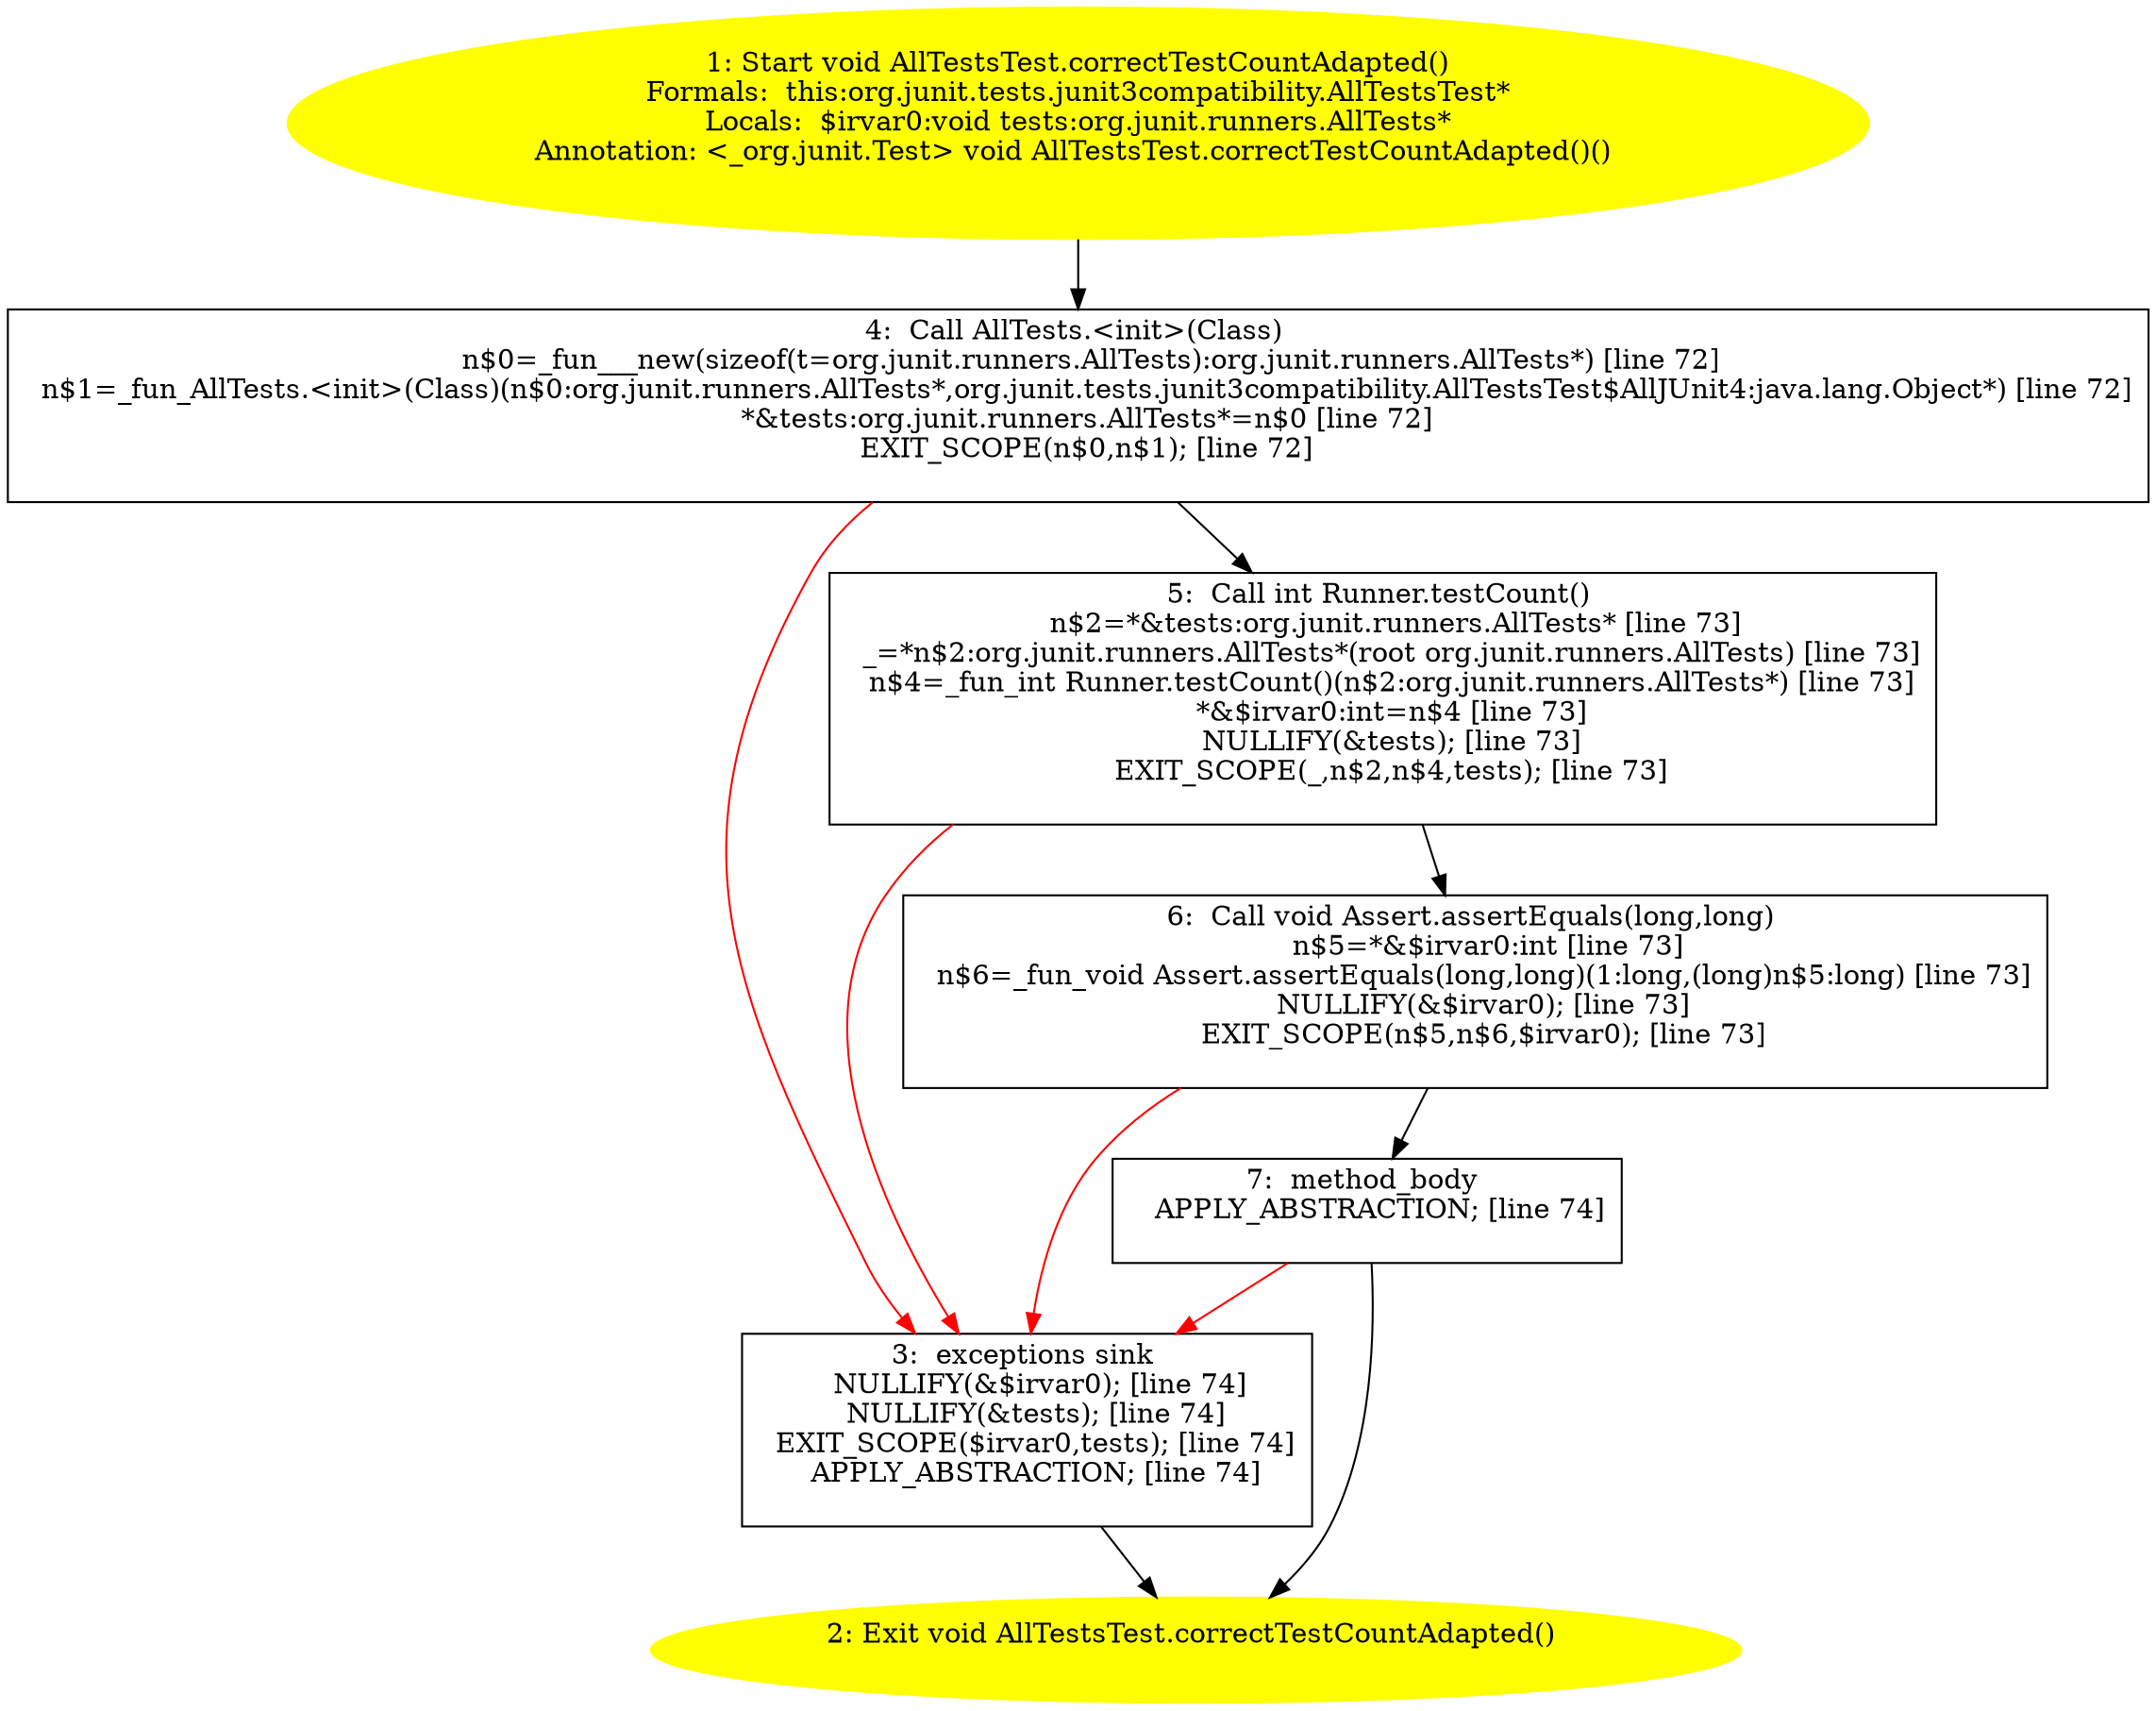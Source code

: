 /* @generated */
digraph cfg {
"org.junit.tests.junit3compatibility.AllTestsTest.correctTestCountAdapted():void.c279f1c9d74e3bcebe9fb593fd1bca30_1" [label="1: Start void AllTestsTest.correctTestCountAdapted()\nFormals:  this:org.junit.tests.junit3compatibility.AllTestsTest*\nLocals:  $irvar0:void tests:org.junit.runners.AllTests*\nAnnotation: <_org.junit.Test> void AllTestsTest.correctTestCountAdapted()() \n  " color=yellow style=filled]
	

	 "org.junit.tests.junit3compatibility.AllTestsTest.correctTestCountAdapted():void.c279f1c9d74e3bcebe9fb593fd1bca30_1" -> "org.junit.tests.junit3compatibility.AllTestsTest.correctTestCountAdapted():void.c279f1c9d74e3bcebe9fb593fd1bca30_4" ;
"org.junit.tests.junit3compatibility.AllTestsTest.correctTestCountAdapted():void.c279f1c9d74e3bcebe9fb593fd1bca30_2" [label="2: Exit void AllTestsTest.correctTestCountAdapted() \n  " color=yellow style=filled]
	

"org.junit.tests.junit3compatibility.AllTestsTest.correctTestCountAdapted():void.c279f1c9d74e3bcebe9fb593fd1bca30_3" [label="3:  exceptions sink \n   NULLIFY(&$irvar0); [line 74]\n  NULLIFY(&tests); [line 74]\n  EXIT_SCOPE($irvar0,tests); [line 74]\n  APPLY_ABSTRACTION; [line 74]\n " shape="box"]
	

	 "org.junit.tests.junit3compatibility.AllTestsTest.correctTestCountAdapted():void.c279f1c9d74e3bcebe9fb593fd1bca30_3" -> "org.junit.tests.junit3compatibility.AllTestsTest.correctTestCountAdapted():void.c279f1c9d74e3bcebe9fb593fd1bca30_2" ;
"org.junit.tests.junit3compatibility.AllTestsTest.correctTestCountAdapted():void.c279f1c9d74e3bcebe9fb593fd1bca30_4" [label="4:  Call AllTests.<init>(Class) \n   n$0=_fun___new(sizeof(t=org.junit.runners.AllTests):org.junit.runners.AllTests*) [line 72]\n  n$1=_fun_AllTests.<init>(Class)(n$0:org.junit.runners.AllTests*,org.junit.tests.junit3compatibility.AllTestsTest$AllJUnit4:java.lang.Object*) [line 72]\n  *&tests:org.junit.runners.AllTests*=n$0 [line 72]\n  EXIT_SCOPE(n$0,n$1); [line 72]\n " shape="box"]
	

	 "org.junit.tests.junit3compatibility.AllTestsTest.correctTestCountAdapted():void.c279f1c9d74e3bcebe9fb593fd1bca30_4" -> "org.junit.tests.junit3compatibility.AllTestsTest.correctTestCountAdapted():void.c279f1c9d74e3bcebe9fb593fd1bca30_5" ;
	 "org.junit.tests.junit3compatibility.AllTestsTest.correctTestCountAdapted():void.c279f1c9d74e3bcebe9fb593fd1bca30_4" -> "org.junit.tests.junit3compatibility.AllTestsTest.correctTestCountAdapted():void.c279f1c9d74e3bcebe9fb593fd1bca30_3" [color="red" ];
"org.junit.tests.junit3compatibility.AllTestsTest.correctTestCountAdapted():void.c279f1c9d74e3bcebe9fb593fd1bca30_5" [label="5:  Call int Runner.testCount() \n   n$2=*&tests:org.junit.runners.AllTests* [line 73]\n  _=*n$2:org.junit.runners.AllTests*(root org.junit.runners.AllTests) [line 73]\n  n$4=_fun_int Runner.testCount()(n$2:org.junit.runners.AllTests*) [line 73]\n  *&$irvar0:int=n$4 [line 73]\n  NULLIFY(&tests); [line 73]\n  EXIT_SCOPE(_,n$2,n$4,tests); [line 73]\n " shape="box"]
	

	 "org.junit.tests.junit3compatibility.AllTestsTest.correctTestCountAdapted():void.c279f1c9d74e3bcebe9fb593fd1bca30_5" -> "org.junit.tests.junit3compatibility.AllTestsTest.correctTestCountAdapted():void.c279f1c9d74e3bcebe9fb593fd1bca30_6" ;
	 "org.junit.tests.junit3compatibility.AllTestsTest.correctTestCountAdapted():void.c279f1c9d74e3bcebe9fb593fd1bca30_5" -> "org.junit.tests.junit3compatibility.AllTestsTest.correctTestCountAdapted():void.c279f1c9d74e3bcebe9fb593fd1bca30_3" [color="red" ];
"org.junit.tests.junit3compatibility.AllTestsTest.correctTestCountAdapted():void.c279f1c9d74e3bcebe9fb593fd1bca30_6" [label="6:  Call void Assert.assertEquals(long,long) \n   n$5=*&$irvar0:int [line 73]\n  n$6=_fun_void Assert.assertEquals(long,long)(1:long,(long)n$5:long) [line 73]\n  NULLIFY(&$irvar0); [line 73]\n  EXIT_SCOPE(n$5,n$6,$irvar0); [line 73]\n " shape="box"]
	

	 "org.junit.tests.junit3compatibility.AllTestsTest.correctTestCountAdapted():void.c279f1c9d74e3bcebe9fb593fd1bca30_6" -> "org.junit.tests.junit3compatibility.AllTestsTest.correctTestCountAdapted():void.c279f1c9d74e3bcebe9fb593fd1bca30_7" ;
	 "org.junit.tests.junit3compatibility.AllTestsTest.correctTestCountAdapted():void.c279f1c9d74e3bcebe9fb593fd1bca30_6" -> "org.junit.tests.junit3compatibility.AllTestsTest.correctTestCountAdapted():void.c279f1c9d74e3bcebe9fb593fd1bca30_3" [color="red" ];
"org.junit.tests.junit3compatibility.AllTestsTest.correctTestCountAdapted():void.c279f1c9d74e3bcebe9fb593fd1bca30_7" [label="7:  method_body \n   APPLY_ABSTRACTION; [line 74]\n " shape="box"]
	

	 "org.junit.tests.junit3compatibility.AllTestsTest.correctTestCountAdapted():void.c279f1c9d74e3bcebe9fb593fd1bca30_7" -> "org.junit.tests.junit3compatibility.AllTestsTest.correctTestCountAdapted():void.c279f1c9d74e3bcebe9fb593fd1bca30_2" ;
	 "org.junit.tests.junit3compatibility.AllTestsTest.correctTestCountAdapted():void.c279f1c9d74e3bcebe9fb593fd1bca30_7" -> "org.junit.tests.junit3compatibility.AllTestsTest.correctTestCountAdapted():void.c279f1c9d74e3bcebe9fb593fd1bca30_3" [color="red" ];
}

